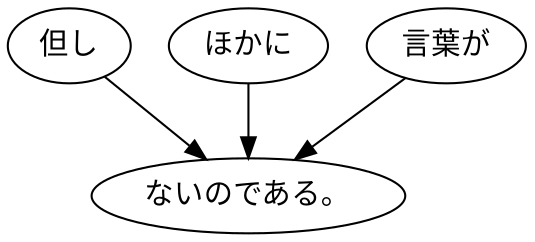 digraph graph4716 {
	node0 [label="但し"];
	node1 [label="ほかに"];
	node2 [label="言葉が"];
	node3 [label="ないのである。"];
	node0 -> node3;
	node1 -> node3;
	node2 -> node3;
}
